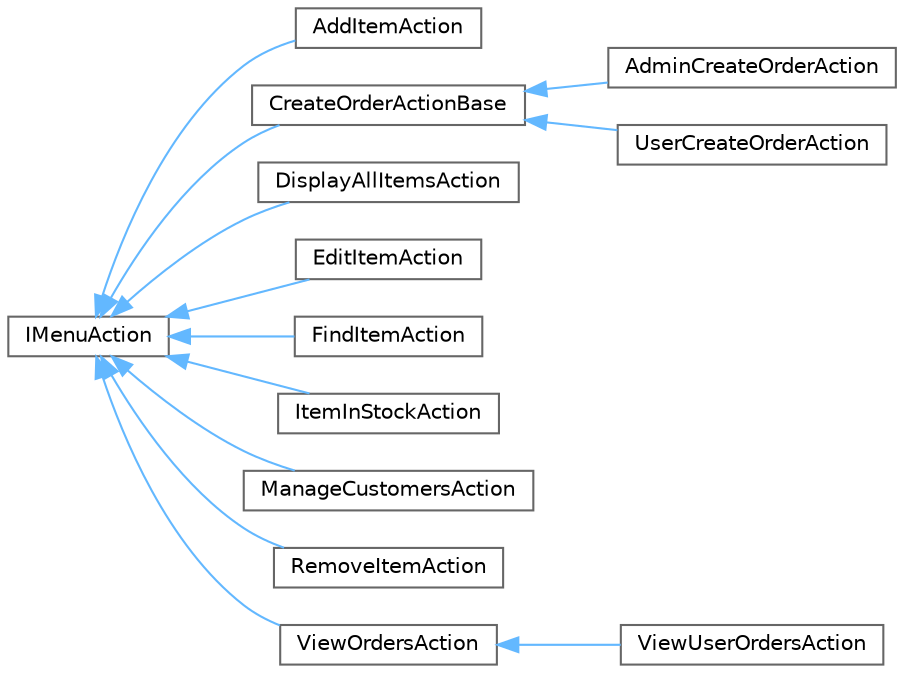 digraph "Graphical Class Hierarchy"
{
 // LATEX_PDF_SIZE
  bgcolor="transparent";
  edge [fontname=Helvetica,fontsize=10,labelfontname=Helvetica,labelfontsize=10];
  node [fontname=Helvetica,fontsize=10,shape=box,height=0.2,width=0.4];
  rankdir="LR";
  Node0 [id="Node000000",label="IMenuAction",height=0.2,width=0.4,color="grey40", fillcolor="white", style="filled",URL="$class_i_menu_action.html",tooltip="Giao diện định nghĩa hành động cần thực hiện khi người dùng tương tác với menu. Các lớp kế thừa cần t..."];
  Node0 -> Node1 [id="edge1_Node000000_Node000001",dir="back",color="steelblue1",style="solid",tooltip=" "];
  Node1 [id="Node000001",label="AddItemAction",height=0.2,width=0.4,color="grey40", fillcolor="white", style="filled",URL="$class_add_item_action.html",tooltip="Lớp thực thi hành động thêm một mục âm nhạc vào cửa hàng, tuân theo giao diện IMenuAction."];
  Node0 -> Node2 [id="edge2_Node000000_Node000002",dir="back",color="steelblue1",style="solid",tooltip=" "];
  Node2 [id="Node000002",label="CreateOrderActionBase",height=0.2,width=0.4,color="grey40", fillcolor="white", style="filled",URL="$class_create_order_action_base.html",tooltip="Lớp cơ sở cho hành động tạo đơn hàng, chứa các phương thức chung cho cả quản trị viên và người dùng...."];
  Node2 -> Node3 [id="edge3_Node000002_Node000003",dir="back",color="steelblue1",style="solid",tooltip=" "];
  Node3 [id="Node000003",label="AdminCreateOrderAction",height=0.2,width=0.4,color="grey40", fillcolor="white", style="filled",URL="$class_admin_create_order_action.html",tooltip="Lớp đại diện cho hành động tạo đơn hàng mới, kế thừa từ CreateOrderActionBase. Cung cấp các phương th..."];
  Node2 -> Node4 [id="edge4_Node000002_Node000004",dir="back",color="steelblue1",style="solid",tooltip=" "];
  Node4 [id="Node000004",label="UserCreateOrderAction",height=0.2,width=0.4,color="grey40", fillcolor="white", style="filled",URL="$class_user_create_order_action.html",tooltip="Lớp cho phép người dùng tạo đơn hàng mới trong hệ thống. Người dùng sẽ tự động được chọn làm khách hà..."];
  Node0 -> Node5 [id="edge5_Node000000_Node000005",dir="back",color="steelblue1",style="solid",tooltip=" "];
  Node5 [id="Node000005",label="DisplayAllItemsAction",height=0.2,width=0.4,color="grey40", fillcolor="white", style="filled",URL="$class_display_all_items_action.html",tooltip="Lớp thực hiện hành động hiển thị toàn bộ danh sách mặt hàng âm nhạc, triển khai giao diện IMenuAction..."];
  Node0 -> Node6 [id="edge6_Node000000_Node000006",dir="back",color="steelblue1",style="solid",tooltip=" "];
  Node6 [id="Node000006",label="EditItemAction",height=0.2,width=0.4,color="grey40", fillcolor="white", style="filled",URL="$class_edit_item_action.html",tooltip="Lớp thực hiện hành động chỉnh sửa mặt hàng âm nhạc, triển khai giao diện IMenuAction."];
  Node0 -> Node7 [id="edge7_Node000000_Node000007",dir="back",color="steelblue1",style="solid",tooltip=" "];
  Node7 [id="Node000007",label="FindItemAction",height=0.2,width=0.4,color="grey40", fillcolor="white", style="filled",URL="$class_find_item_action.html",tooltip="Lớp thực hiện hành động tìm kiếm mặt hàng âm nhạc theo các tiêu chí và hiển thị kết quả,..."];
  Node0 -> Node8 [id="edge8_Node000000_Node000008",dir="back",color="steelblue1",style="solid",tooltip=" "];
  Node8 [id="Node000008",label="ItemInStockAction",height=0.2,width=0.4,color="grey40", fillcolor="white", style="filled",URL="$class_item_in_stock_action.html",tooltip="Lớp thực hiện hành động hiển thị số lượng mặt hàng âm nhạc hiện có trong kho của cửa hàng...."];
  Node0 -> Node9 [id="edge9_Node000000_Node000009",dir="back",color="steelblue1",style="solid",tooltip=" "];
  Node9 [id="Node000009",label="ManageCustomersAction",height=0.2,width=0.4,color="grey40", fillcolor="white", style="filled",URL="$class_manage_customers_action.html",tooltip="Lớp thực hiện hành động quản lý khách hàng, bao gồm thêm, xóa, cập nhật và hiển thị danh sách khách h..."];
  Node0 -> Node10 [id="edge10_Node000000_Node000010",dir="back",color="steelblue1",style="solid",tooltip=" "];
  Node10 [id="Node000010",label="RemoveItemAction",height=0.2,width=0.4,color="grey40", fillcolor="white", style="filled",URL="$class_remove_item_action.html",tooltip="Lớp thực thi hành động xóa mặt hàng từ cửa hàng âm nhạc, triển khai từ IMenuAction."];
  Node0 -> Node11 [id="edge11_Node000000_Node000011",dir="back",color="steelblue1",style="solid",tooltip=" "];
  Node11 [id="Node000011",label="ViewOrdersAction",height=0.2,width=0.4,color="grey40", fillcolor="white", style="filled",URL="$class_view_orders_action.html",tooltip="Lớp đại diện cho hành động xem tất cả các đơn hàng, triển khai từ IMenuAction."];
  Node11 -> Node12 [id="edge12_Node000011_Node000012",dir="back",color="steelblue1",style="solid",tooltip=" "];
  Node12 [id="Node000012",label="ViewUserOrdersAction",height=0.2,width=0.4,color="grey40", fillcolor="white", style="filled",URL="$class_view_user_orders_action.html",tooltip="Lớp đại diện cho hành động xem đơn hàng của người dùng, triển khai từ IMenuAction...."];
}

